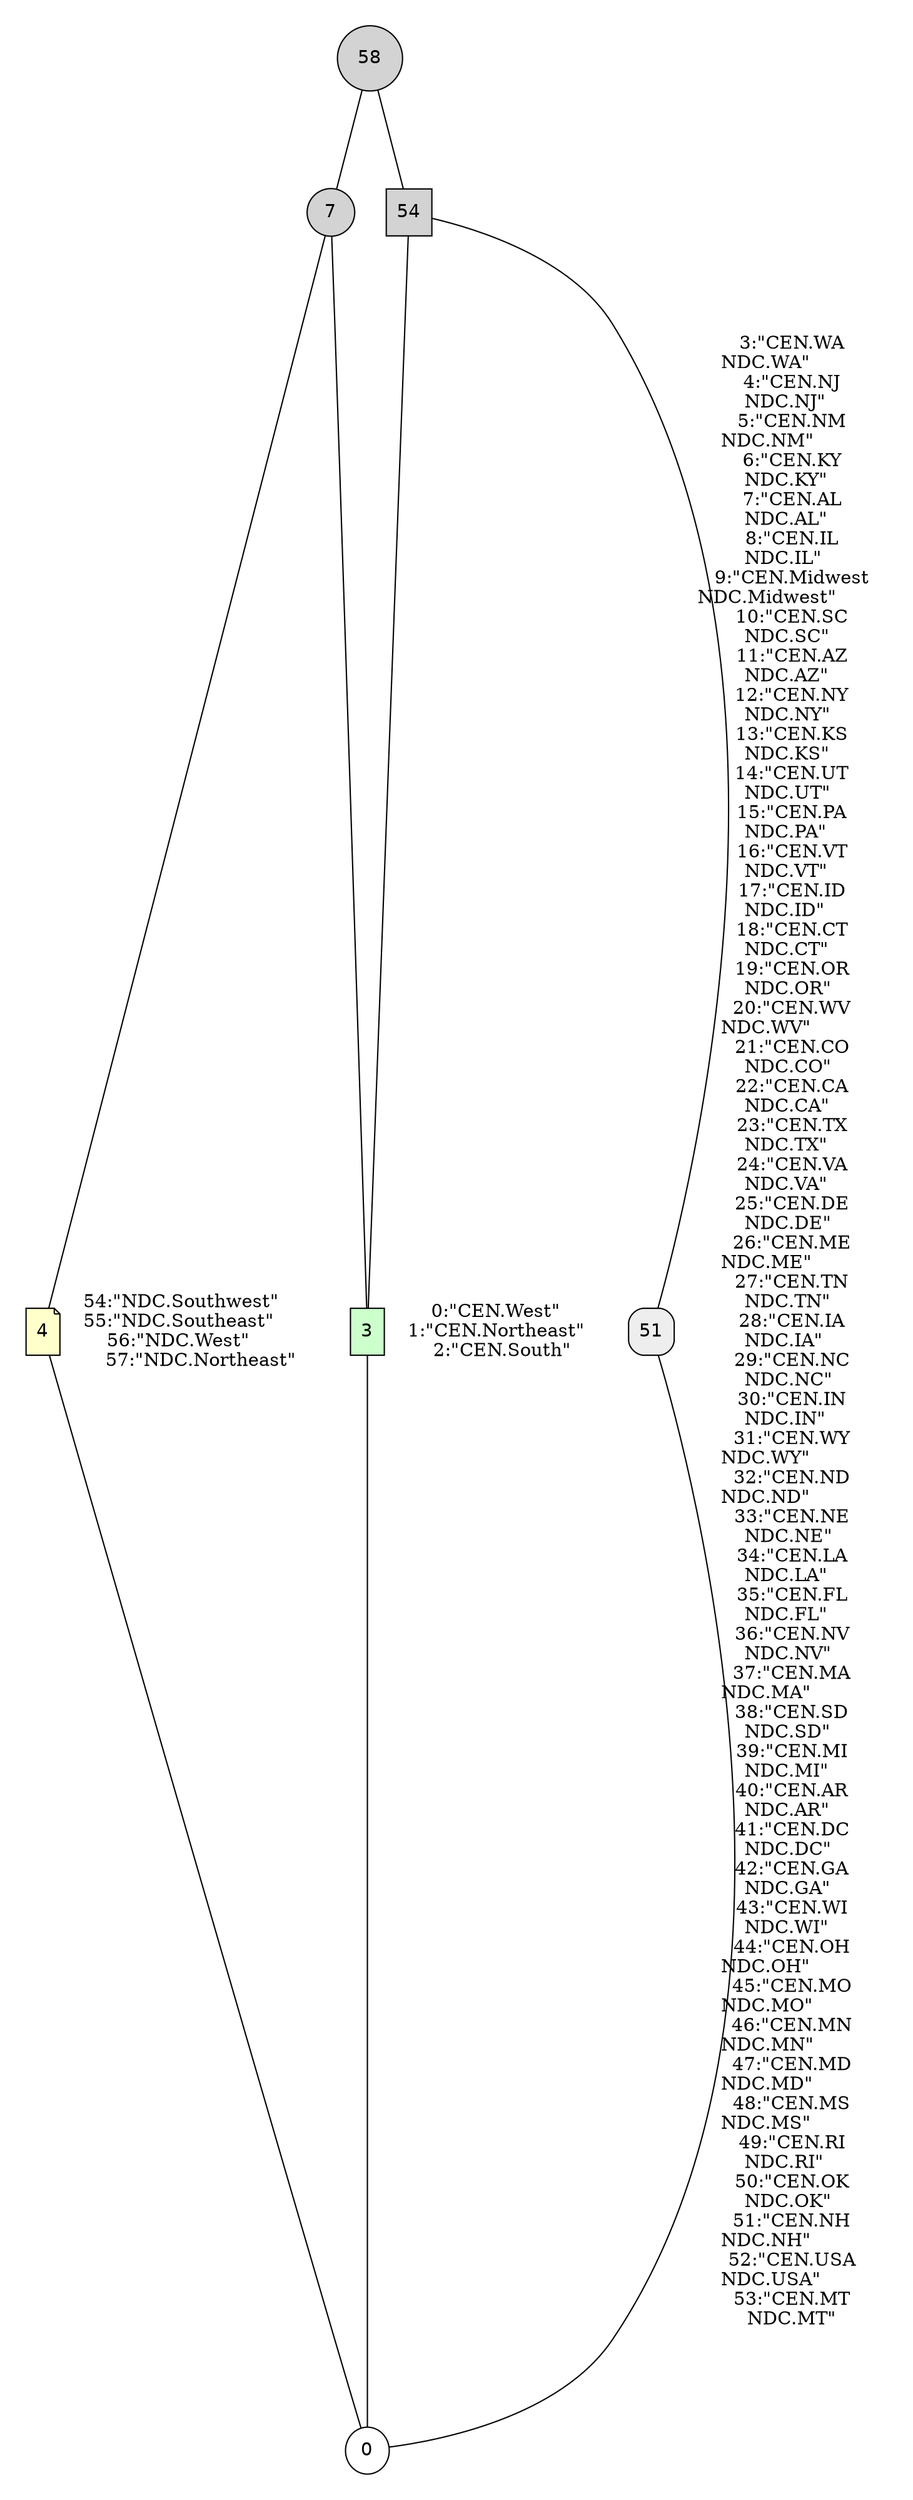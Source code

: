 // <Lattice object of 3 atoms 7 concepts 2 coatoms at 0x114ff7518>
digraph Lattice {
	node [label="" shape=circle style=filled width=.25]
	edge [dir=none labeldistance=1.5 minlen=2]
	subgraph cluster_0 {
		style=filled
		color=transparent
		c0 [fillcolor="" fontname=helvetica label=0 shape="" style=""]
	}
	subgraph cluster_1 {
		style=filled
		color=transparent
		c1 [fillcolor="#CCFFCC" fontname=helvetica label=3 shape=box style=filled]
	}
	c1 -> c1 [label="0:\"CEN.West\"	
1:\"CEN.Northeast\"	
2:\"CEN.South\"" color=transparent labelangle=270]
	c1 -> c0
	subgraph cluster_2 {
		style=filled
		color=transparent
		c2 [fillcolor="#FFFFCC" fontname=helvetica label=4 shape=note style=filled]
	}
	c2 -> c2 [label="54:\"NDC.Southwest\"	
55:\"NDC.Southeast\"	
56:\"NDC.West\"	
57:\"NDC.Northeast\"" color=transparent labelangle=270]
	c2 -> c0
	subgraph cluster_3 {
		style=filled
		color=transparent
		c3 [fontname=helvetica label=7 style=filled]
	}
	c3 -> c1
	c3 -> c2
	subgraph cluster_4 {
		style=filled
		color=transparent
		c4 [fillcolor="#EEEEEE" fontname=helvetica label=51 shape=box style="filled,rounded"]
	}
	c4 -> c4 [label="3:\"CEN.WA\nNDC.WA\"	
4:\"CEN.NJ\nNDC.NJ\"	
5:\"CEN.NM\nNDC.NM\"	
6:\"CEN.KY\nNDC.KY\"	
7:\"CEN.AL\nNDC.AL\"	
8:\"CEN.IL\nNDC.IL\"	
9:\"CEN.Midwest\nNDC.Midwest\"	
10:\"CEN.SC\nNDC.SC\"	
11:\"CEN.AZ\nNDC.AZ\"	
12:\"CEN.NY\nNDC.NY\"	
13:\"CEN.KS\nNDC.KS\"	
14:\"CEN.UT\nNDC.UT\"	
15:\"CEN.PA\nNDC.PA\"	
16:\"CEN.VT\nNDC.VT\"	
17:\"CEN.ID\nNDC.ID\"	
18:\"CEN.CT\nNDC.CT\"	
19:\"CEN.OR\nNDC.OR\"	
20:\"CEN.WV\nNDC.WV\"	
21:\"CEN.CO\nNDC.CO\"	
22:\"CEN.CA\nNDC.CA\"	
23:\"CEN.TX\nNDC.TX\"	
24:\"CEN.VA\nNDC.VA\"	
25:\"CEN.DE\nNDC.DE\"	
26:\"CEN.ME\nNDC.ME\"	
27:\"CEN.TN\nNDC.TN\"	
28:\"CEN.IA\nNDC.IA\"	
29:\"CEN.NC\nNDC.NC\"	
30:\"CEN.IN\nNDC.IN\"	
31:\"CEN.WY\nNDC.WY\"	
32:\"CEN.ND\nNDC.ND\"	
33:\"CEN.NE\nNDC.NE\"	
34:\"CEN.LA\nNDC.LA\"	
35:\"CEN.FL\nNDC.FL\"	
36:\"CEN.NV\nNDC.NV\"	
37:\"CEN.MA\nNDC.MA\"	
38:\"CEN.SD\nNDC.SD\"	
39:\"CEN.MI\nNDC.MI\"	
40:\"CEN.AR\nNDC.AR\"	
41:\"CEN.DC\nNDC.DC\"	
42:\"CEN.GA\nNDC.GA\"	
43:\"CEN.WI\nNDC.WI\"	
44:\"CEN.OH\nNDC.OH\"	
45:\"CEN.MO\nNDC.MO\"	
46:\"CEN.MN\nNDC.MN\"	
47:\"CEN.MD\nNDC.MD\"	
48:\"CEN.MS\nNDC.MS\"	
49:\"CEN.RI\nNDC.RI\"	
50:\"CEN.OK\nNDC.OK\"	
51:\"CEN.NH\nNDC.NH\"	
52:\"CEN.USA\nNDC.USA\"	
53:\"CEN.MT\nNDC.MT\"" color=transparent labelangle=270]
	c4 -> c0
	subgraph cluster_5 {
		style=filled
		color=transparent
		c5 [fontname=helvetica label=54 shape=box]
	}
	c5 -> c1
	c5 -> c4
	subgraph cluster_6 {
		style=filled
		color=transparent
		c6 [fontname=helvetica label=58]
	}
	c6 -> c3
	c6 -> c5
}
